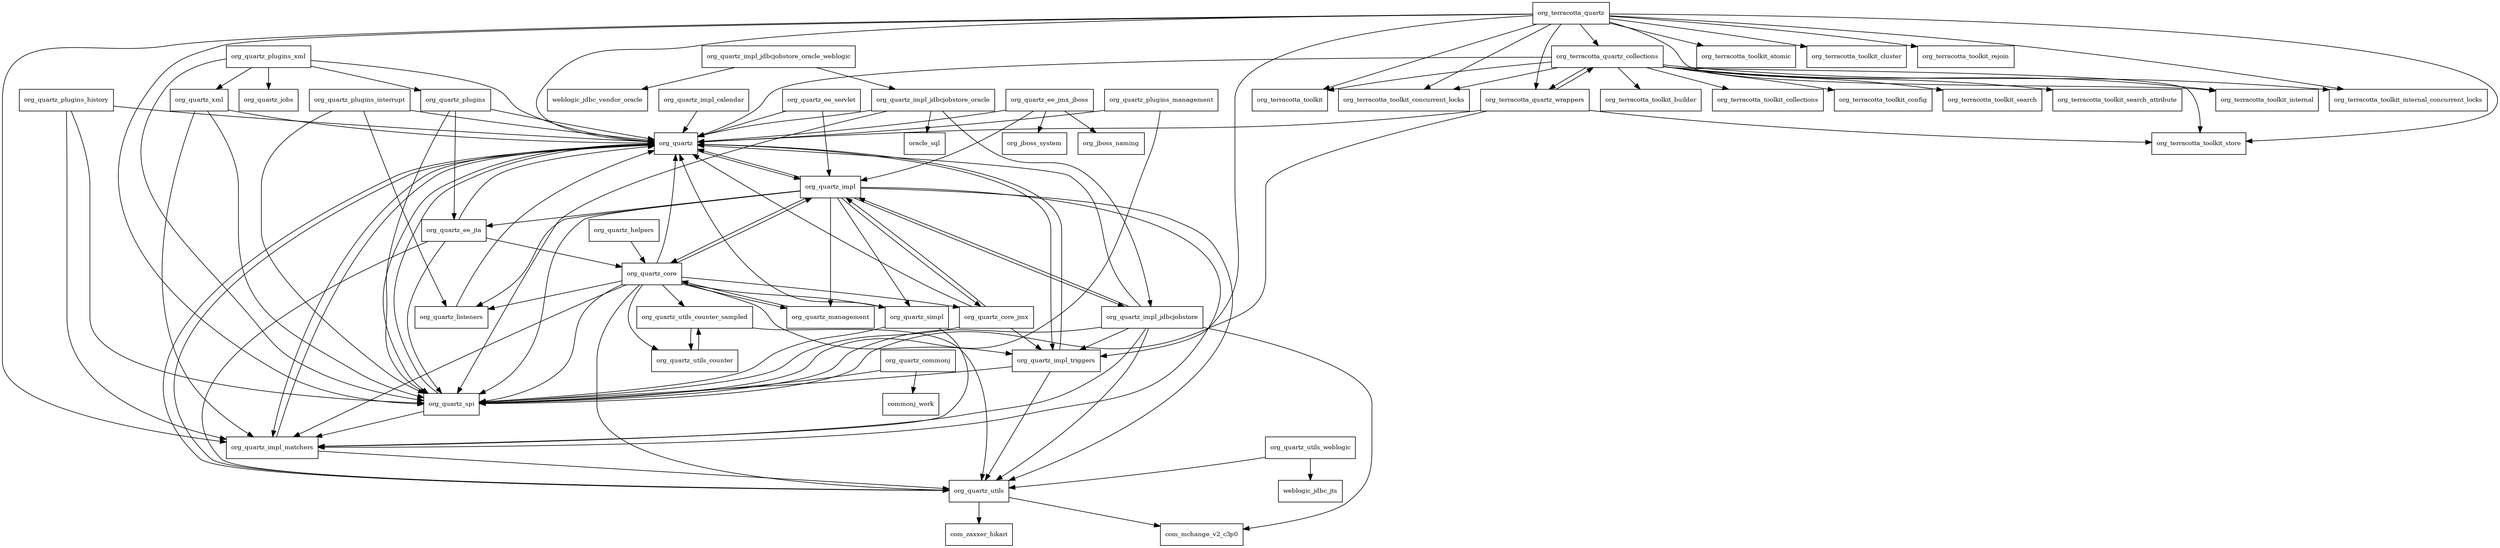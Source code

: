 digraph quartz_2_3_0_package_dependencies {
  node [shape = box, fontsize=10.0];
  org_quartz -> org_quartz_impl;
  org_quartz -> org_quartz_impl_matchers;
  org_quartz -> org_quartz_impl_triggers;
  org_quartz -> org_quartz_spi;
  org_quartz -> org_quartz_utils;
  org_quartz_commonj -> commonj_work;
  org_quartz_commonj -> org_quartz_spi;
  org_quartz_core -> org_quartz;
  org_quartz_core -> org_quartz_core_jmx;
  org_quartz_core -> org_quartz_impl;
  org_quartz_core -> org_quartz_impl_matchers;
  org_quartz_core -> org_quartz_impl_triggers;
  org_quartz_core -> org_quartz_listeners;
  org_quartz_core -> org_quartz_management;
  org_quartz_core -> org_quartz_simpl;
  org_quartz_core -> org_quartz_spi;
  org_quartz_core -> org_quartz_utils;
  org_quartz_core -> org_quartz_utils_counter;
  org_quartz_core -> org_quartz_utils_counter_sampled;
  org_quartz_core_jmx -> org_quartz;
  org_quartz_core_jmx -> org_quartz_impl;
  org_quartz_core_jmx -> org_quartz_impl_triggers;
  org_quartz_core_jmx -> org_quartz_spi;
  org_quartz_ee_jmx_jboss -> org_jboss_naming;
  org_quartz_ee_jmx_jboss -> org_jboss_system;
  org_quartz_ee_jmx_jboss -> org_quartz;
  org_quartz_ee_jmx_jboss -> org_quartz_impl;
  org_quartz_ee_jta -> org_quartz;
  org_quartz_ee_jta -> org_quartz_core;
  org_quartz_ee_jta -> org_quartz_spi;
  org_quartz_ee_jta -> org_quartz_utils;
  org_quartz_ee_servlet -> org_quartz;
  org_quartz_ee_servlet -> org_quartz_impl;
  org_quartz_helpers -> org_quartz_core;
  org_quartz_impl -> org_quartz;
  org_quartz_impl -> org_quartz_core;
  org_quartz_impl -> org_quartz_core_jmx;
  org_quartz_impl -> org_quartz_ee_jta;
  org_quartz_impl -> org_quartz_impl_jdbcjobstore;
  org_quartz_impl -> org_quartz_impl_matchers;
  org_quartz_impl -> org_quartz_listeners;
  org_quartz_impl -> org_quartz_management;
  org_quartz_impl -> org_quartz_simpl;
  org_quartz_impl -> org_quartz_spi;
  org_quartz_impl -> org_quartz_utils;
  org_quartz_impl_calendar -> org_quartz;
  org_quartz_impl_jdbcjobstore -> com_mchange_v2_c3p0;
  org_quartz_impl_jdbcjobstore -> org_quartz;
  org_quartz_impl_jdbcjobstore -> org_quartz_impl;
  org_quartz_impl_jdbcjobstore -> org_quartz_impl_matchers;
  org_quartz_impl_jdbcjobstore -> org_quartz_impl_triggers;
  org_quartz_impl_jdbcjobstore -> org_quartz_spi;
  org_quartz_impl_jdbcjobstore -> org_quartz_utils;
  org_quartz_impl_jdbcjobstore_oracle -> oracle_sql;
  org_quartz_impl_jdbcjobstore_oracle -> org_quartz;
  org_quartz_impl_jdbcjobstore_oracle -> org_quartz_impl_jdbcjobstore;
  org_quartz_impl_jdbcjobstore_oracle -> org_quartz_spi;
  org_quartz_impl_jdbcjobstore_oracle_weblogic -> org_quartz_impl_jdbcjobstore_oracle;
  org_quartz_impl_jdbcjobstore_oracle_weblogic -> weblogic_jdbc_vendor_oracle;
  org_quartz_impl_matchers -> org_quartz;
  org_quartz_impl_matchers -> org_quartz_utils;
  org_quartz_impl_triggers -> org_quartz;
  org_quartz_impl_triggers -> org_quartz_spi;
  org_quartz_impl_triggers -> org_quartz_utils;
  org_quartz_listeners -> org_quartz;
  org_quartz_management -> org_quartz_core;
  org_quartz_plugins -> org_quartz;
  org_quartz_plugins -> org_quartz_ee_jta;
  org_quartz_plugins -> org_quartz_spi;
  org_quartz_plugins_history -> org_quartz;
  org_quartz_plugins_history -> org_quartz_impl_matchers;
  org_quartz_plugins_history -> org_quartz_spi;
  org_quartz_plugins_interrupt -> org_quartz;
  org_quartz_plugins_interrupt -> org_quartz_listeners;
  org_quartz_plugins_interrupt -> org_quartz_spi;
  org_quartz_plugins_management -> org_quartz;
  org_quartz_plugins_management -> org_quartz_spi;
  org_quartz_plugins_xml -> org_quartz;
  org_quartz_plugins_xml -> org_quartz_jobs;
  org_quartz_plugins_xml -> org_quartz_plugins;
  org_quartz_plugins_xml -> org_quartz_spi;
  org_quartz_plugins_xml -> org_quartz_xml;
  org_quartz_simpl -> org_quartz;
  org_quartz_simpl -> org_quartz_impl_matchers;
  org_quartz_simpl -> org_quartz_spi;
  org_quartz_spi -> org_quartz;
  org_quartz_spi -> org_quartz_impl_matchers;
  org_quartz_utils -> com_mchange_v2_c3p0;
  org_quartz_utils -> com_zaxxer_hikari;
  org_quartz_utils -> org_quartz;
  org_quartz_utils_counter -> org_quartz_utils_counter_sampled;
  org_quartz_utils_counter_sampled -> org_quartz_utils;
  org_quartz_utils_counter_sampled -> org_quartz_utils_counter;
  org_quartz_utils_weblogic -> org_quartz_utils;
  org_quartz_utils_weblogic -> weblogic_jdbc_jts;
  org_quartz_xml -> org_quartz;
  org_quartz_xml -> org_quartz_impl_matchers;
  org_quartz_xml -> org_quartz_spi;
  org_terracotta_quartz -> org_quartz;
  org_terracotta_quartz -> org_quartz_impl_matchers;
  org_terracotta_quartz -> org_quartz_impl_triggers;
  org_terracotta_quartz -> org_quartz_spi;
  org_terracotta_quartz -> org_terracotta_quartz_collections;
  org_terracotta_quartz -> org_terracotta_quartz_wrappers;
  org_terracotta_quartz -> org_terracotta_toolkit;
  org_terracotta_quartz -> org_terracotta_toolkit_atomic;
  org_terracotta_quartz -> org_terracotta_toolkit_cluster;
  org_terracotta_quartz -> org_terracotta_toolkit_concurrent_locks;
  org_terracotta_quartz -> org_terracotta_toolkit_internal;
  org_terracotta_quartz -> org_terracotta_toolkit_internal_concurrent_locks;
  org_terracotta_quartz -> org_terracotta_toolkit_rejoin;
  org_terracotta_quartz -> org_terracotta_toolkit_store;
  org_terracotta_quartz_collections -> org_quartz;
  org_terracotta_quartz_collections -> org_terracotta_quartz_wrappers;
  org_terracotta_quartz_collections -> org_terracotta_toolkit;
  org_terracotta_quartz_collections -> org_terracotta_toolkit_builder;
  org_terracotta_quartz_collections -> org_terracotta_toolkit_collections;
  org_terracotta_quartz_collections -> org_terracotta_toolkit_concurrent_locks;
  org_terracotta_quartz_collections -> org_terracotta_toolkit_config;
  org_terracotta_quartz_collections -> org_terracotta_toolkit_internal;
  org_terracotta_quartz_collections -> org_terracotta_toolkit_internal_concurrent_locks;
  org_terracotta_quartz_collections -> org_terracotta_toolkit_search;
  org_terracotta_quartz_collections -> org_terracotta_toolkit_search_attribute;
  org_terracotta_quartz_collections -> org_terracotta_toolkit_store;
  org_terracotta_quartz_wrappers -> org_quartz;
  org_terracotta_quartz_wrappers -> org_quartz_spi;
  org_terracotta_quartz_wrappers -> org_terracotta_quartz_collections;
  org_terracotta_quartz_wrappers -> org_terracotta_toolkit_store;
}
